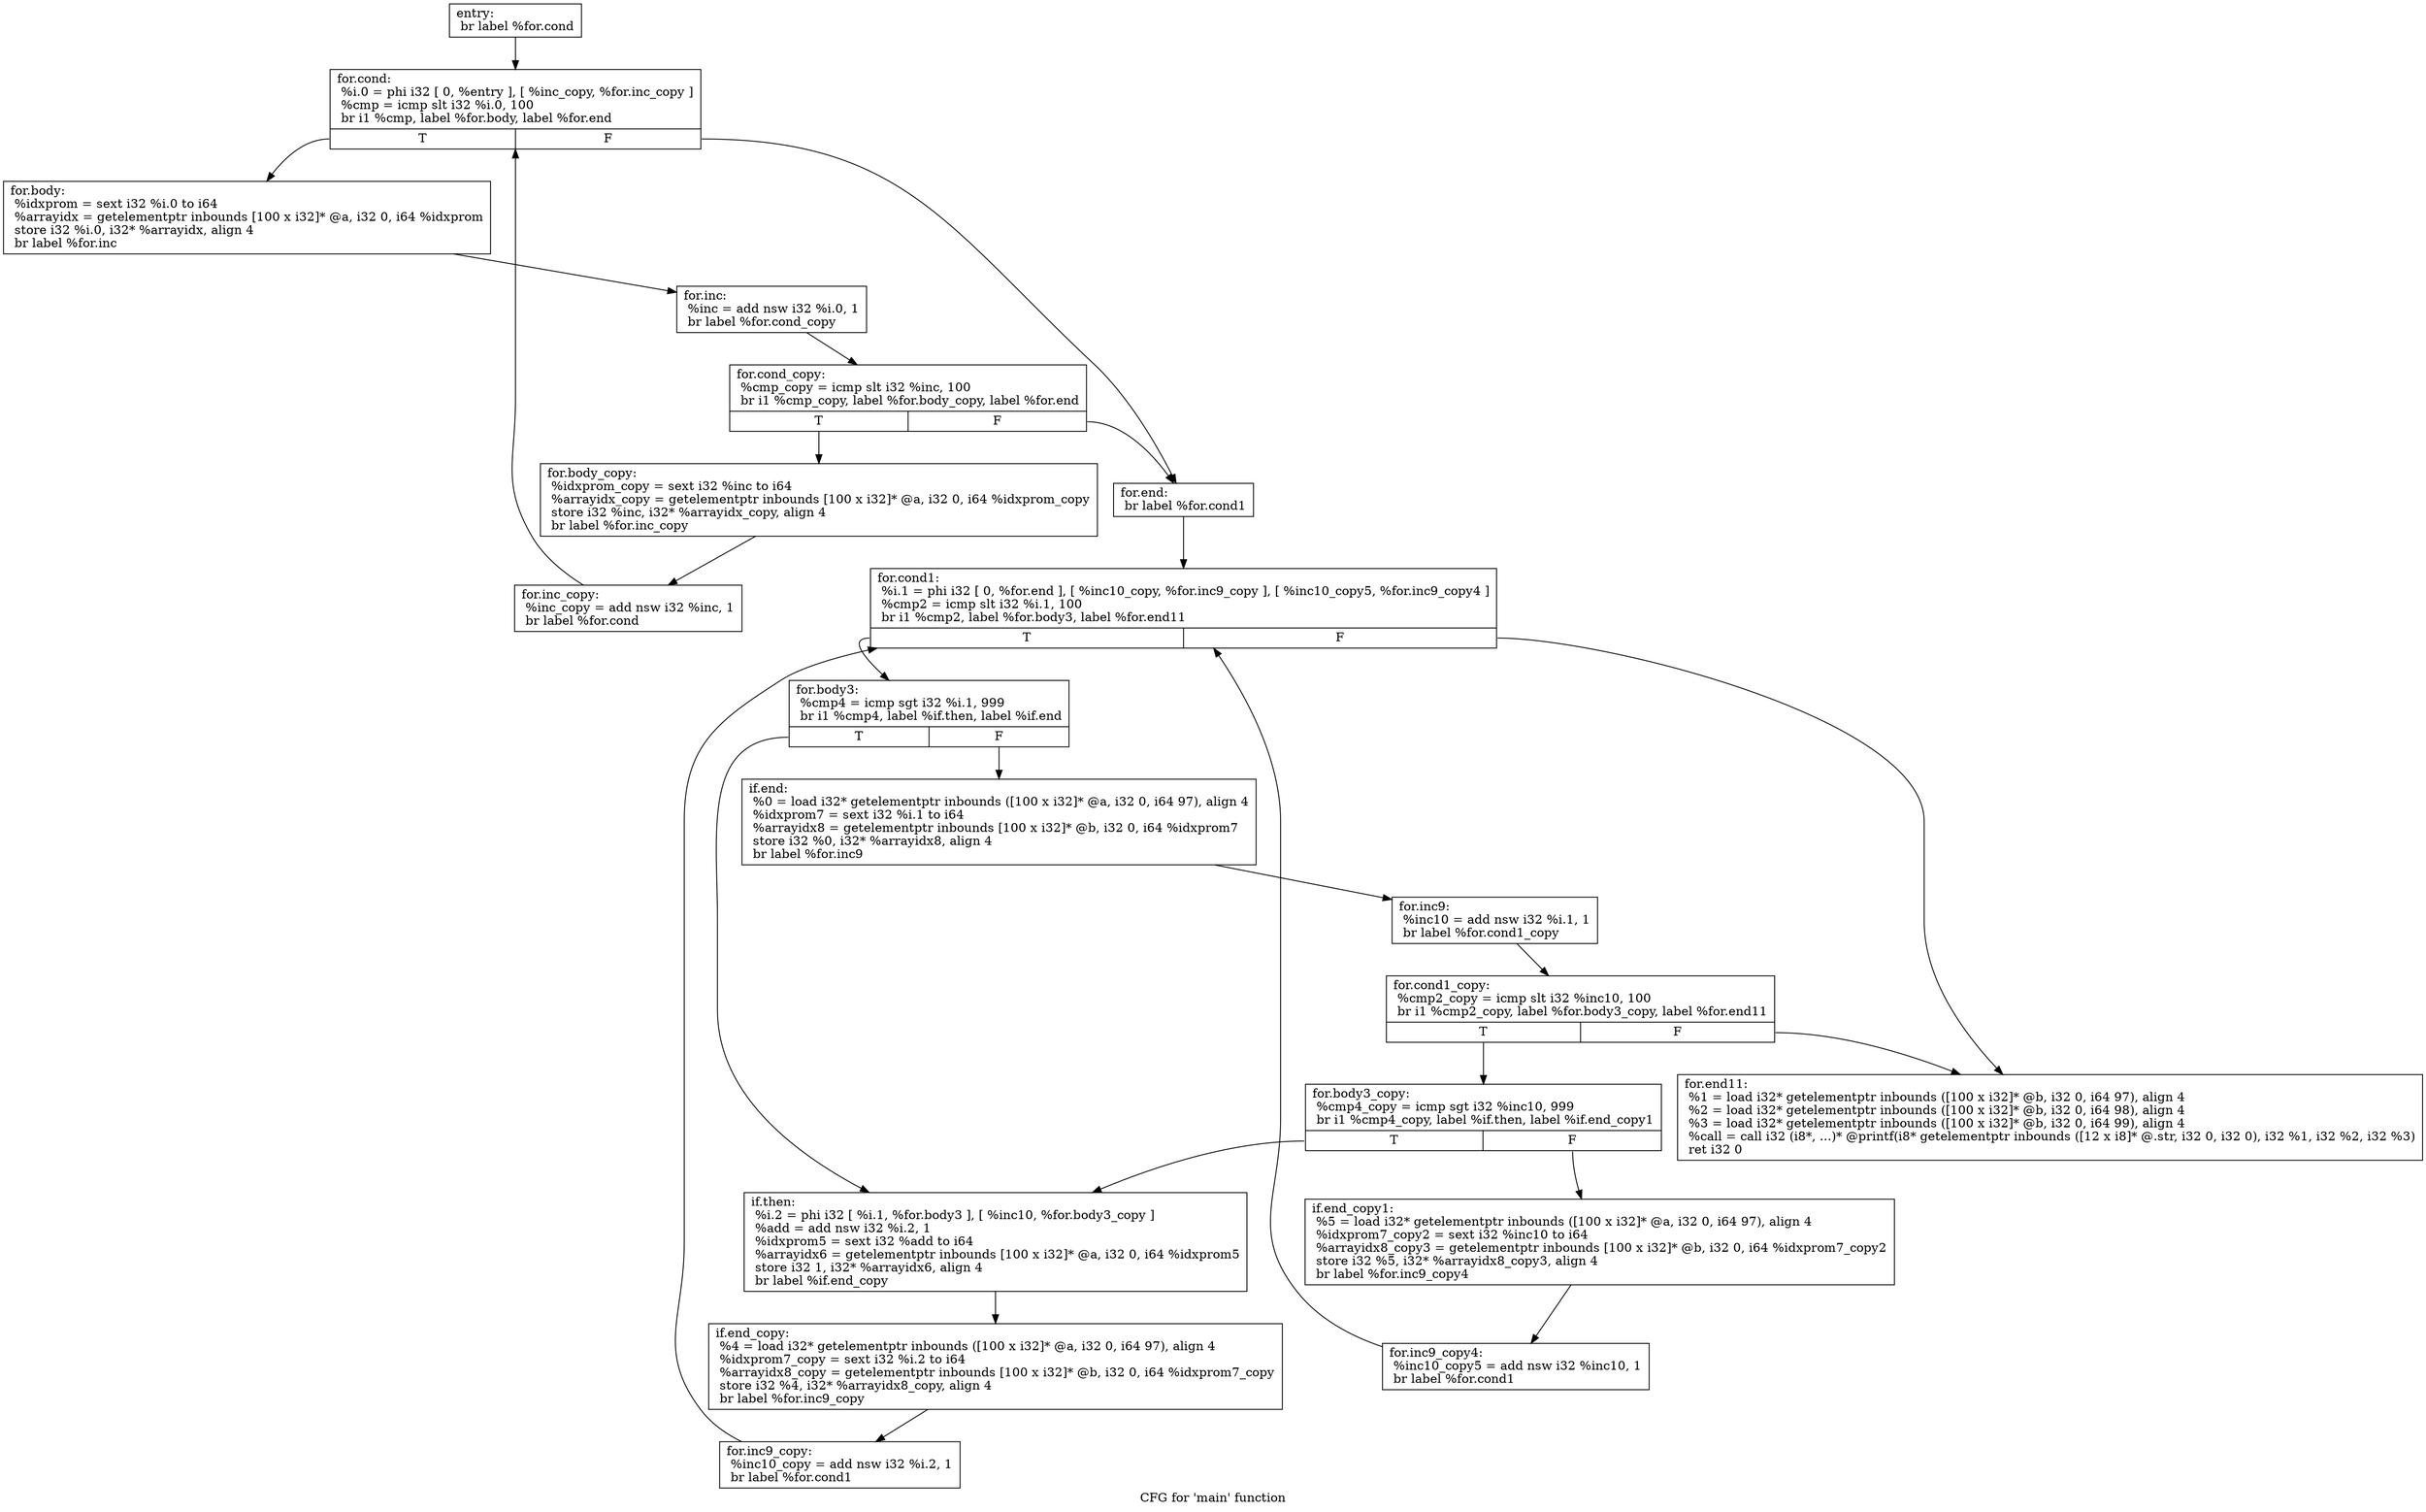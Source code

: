 digraph "CFG for 'main' function" {
	label="CFG for 'main' function";

	Node0x19bdc50 [shape=record,label="{entry:\l  br label %for.cond\l}"];
	Node0x19bdc50 -> Node0x19bdcb0;
	Node0x19bdcb0 [shape=record,label="{for.cond:                                         \l  %i.0 = phi i32 [ 0, %entry ], [ %inc_copy, %for.inc_copy ]\l  %cmp = icmp slt i32 %i.0, 100\l  br i1 %cmp, label %for.body, label %for.end\l|{<s0>T|<s1>F}}"];
	Node0x19bdcb0:s0 -> Node0x19bcd30;
	Node0x19bdcb0:s1 -> Node0x19bcdf0;
	Node0x19bcd30 [shape=record,label="{for.body:                                         \l  %idxprom = sext i32 %i.0 to i64\l  %arrayidx = getelementptr inbounds [100 x i32]* @a, i32 0, i64 %idxprom\l  store i32 %i.0, i32* %arrayidx, align 4\l  br label %for.inc\l}"];
	Node0x19bcd30 -> Node0x19bcd90;
	Node0x19bcd90 [shape=record,label="{for.inc:                                          \l  %inc = add nsw i32 %i.0, 1\l  br label %for.cond_copy\l}"];
	Node0x19bcd90 -> Node0x19ba2c0;
	Node0x19bcdf0 [shape=record,label="{for.end:                                          \l  br label %for.cond1\l}"];
	Node0x19bcdf0 -> Node0x19bce50;
	Node0x19bce50 [shape=record,label="{for.cond1:                                        \l  %i.1 = phi i32 [ 0, %for.end ], [ %inc10_copy, %for.inc9_copy ], [ %inc10_copy5, %for.inc9_copy4 ]\l  %cmp2 = icmp slt i32 %i.1, 100\l  br i1 %cmp2, label %for.body3, label %for.end11\l|{<s0>T|<s1>F}}"];
	Node0x19bce50:s0 -> Node0x19bceb0;
	Node0x19bce50:s1 -> Node0x19ba1a0;
	Node0x19bceb0 [shape=record,label="{for.body3:                                        \l  %cmp4 = icmp sgt i32 %i.1, 999\l  br i1 %cmp4, label %if.then, label %if.end\l|{<s0>T|<s1>F}}"];
	Node0x19bceb0:s0 -> Node0x19bcf10;
	Node0x19bceb0:s1 -> Node0x19ba0e0;
	Node0x19bcf10 [shape=record,label="{if.then:                                          \l  %i.2 = phi i32 [ %i.1, %for.body3 ], [ %inc10, %for.body3_copy ]\l  %add = add nsw i32 %i.2, 1\l  %idxprom5 = sext i32 %add to i64\l  %arrayidx6 = getelementptr inbounds [100 x i32]* @a, i32 0, i64 %idxprom5\l  store i32 1, i32* %arrayidx6, align 4\l  br label %if.end_copy\l}"];
	Node0x19bcf10 -> Node0x19ba200;
	Node0x19ba0e0 [shape=record,label="{if.end:                                           \l  %0 = load i32* getelementptr inbounds ([100 x i32]* @a, i32 0, i64 97), align 4\l  %idxprom7 = sext i32 %i.1 to i64\l  %arrayidx8 = getelementptr inbounds [100 x i32]* @b, i32 0, i64 %idxprom7\l  store i32 %0, i32* %arrayidx8, align 4\l  br label %for.inc9\l}"];
	Node0x19ba0e0 -> Node0x19ba140;
	Node0x19ba140 [shape=record,label="{for.inc9:                                         \l  %inc10 = add nsw i32 %i.1, 1\l  br label %for.cond1_copy\l}"];
	Node0x19ba140 -> Node0x19ba3e0;
	Node0x19ba1a0 [shape=record,label="{for.end11:                                        \l  %1 = load i32* getelementptr inbounds ([100 x i32]* @b, i32 0, i64 97), align 4\l  %2 = load i32* getelementptr inbounds ([100 x i32]* @b, i32 0, i64 98), align 4\l  %3 = load i32* getelementptr inbounds ([100 x i32]* @b, i32 0, i64 99), align 4\l  %call = call i32 (i8*, ...)* @printf(i8* getelementptr inbounds ([12 x i8]* @.str, i32 0, i32 0), i32 %1, i32 %2, i32 %3)\l  ret i32 0\l}"];
	Node0x19ba200 [shape=record,label="{if.end_copy:                                      \l  %4 = load i32* getelementptr inbounds ([100 x i32]* @a, i32 0, i64 97), align 4\l  %idxprom7_copy = sext i32 %i.2 to i64\l  %arrayidx8_copy = getelementptr inbounds [100 x i32]* @b, i32 0, i64 %idxprom7_copy\l  store i32 %4, i32* %arrayidx8_copy, align 4\l  br label %for.inc9_copy\l}"];
	Node0x19ba200 -> Node0x19ba260;
	Node0x19ba260 [shape=record,label="{for.inc9_copy:                                    \l  %inc10_copy = add nsw i32 %i.2, 1\l  br label %for.cond1\l}"];
	Node0x19ba260 -> Node0x19bce50;
	Node0x19ba2c0 [shape=record,label="{for.cond_copy:                                    \l  %cmp_copy = icmp slt i32 %inc, 100\l  br i1 %cmp_copy, label %for.body_copy, label %for.end\l|{<s0>T|<s1>F}}"];
	Node0x19ba2c0:s0 -> Node0x19ba320;
	Node0x19ba2c0:s1 -> Node0x19bcdf0;
	Node0x19ba320 [shape=record,label="{for.body_copy:                                    \l  %idxprom_copy = sext i32 %inc to i64\l  %arrayidx_copy = getelementptr inbounds [100 x i32]* @a, i32 0, i64 %idxprom_copy\l  store i32 %inc, i32* %arrayidx_copy, align 4\l  br label %for.inc_copy\l}"];
	Node0x19ba320 -> Node0x19ba380;
	Node0x19ba380 [shape=record,label="{for.inc_copy:                                     \l  %inc_copy = add nsw i32 %inc, 1\l  br label %for.cond\l}"];
	Node0x19ba380 -> Node0x19bdcb0;
	Node0x19ba3e0 [shape=record,label="{for.cond1_copy:                                   \l  %cmp2_copy = icmp slt i32 %inc10, 100\l  br i1 %cmp2_copy, label %for.body3_copy, label %for.end11\l|{<s0>T|<s1>F}}"];
	Node0x19ba3e0:s0 -> Node0x19ba440;
	Node0x19ba3e0:s1 -> Node0x19ba1a0;
	Node0x19ba440 [shape=record,label="{for.body3_copy:                                   \l  %cmp4_copy = icmp sgt i32 %inc10, 999\l  br i1 %cmp4_copy, label %if.then, label %if.end_copy1\l|{<s0>T|<s1>F}}"];
	Node0x19ba440:s0 -> Node0x19bcf10;
	Node0x19ba440:s1 -> Node0x19ba4a0;
	Node0x19ba4a0 [shape=record,label="{if.end_copy1:                                     \l  %5 = load i32* getelementptr inbounds ([100 x i32]* @a, i32 0, i64 97), align 4\l  %idxprom7_copy2 = sext i32 %inc10 to i64\l  %arrayidx8_copy3 = getelementptr inbounds [100 x i32]* @b, i32 0, i64 %idxprom7_copy2\l  store i32 %5, i32* %arrayidx8_copy3, align 4\l  br label %for.inc9_copy4\l}"];
	Node0x19ba4a0 -> Node0x19ba500;
	Node0x19ba500 [shape=record,label="{for.inc9_copy4:                                   \l  %inc10_copy5 = add nsw i32 %inc10, 1\l  br label %for.cond1\l}"];
	Node0x19ba500 -> Node0x19bce50;
}
